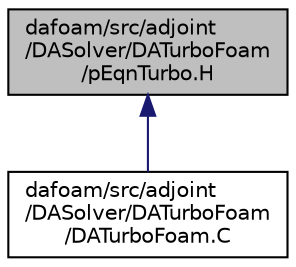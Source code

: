 digraph "dafoam/src/adjoint/DASolver/DATurboFoam/pEqnTurbo.H"
{
  bgcolor="transparent";
  edge [fontname="Helvetica",fontsize="10",labelfontname="Helvetica",labelfontsize="10"];
  node [fontname="Helvetica",fontsize="10",shape=record];
  Node2 [label="dafoam/src/adjoint\l/DASolver/DATurboFoam\l/pEqnTurbo.H",height=0.2,width=0.4,color="black", fillcolor="grey75", style="filled", fontcolor="black"];
  Node2 -> Node3 [dir="back",color="midnightblue",fontsize="10",style="solid",fontname="Helvetica"];
  Node3 [label="dafoam/src/adjoint\l/DASolver/DATurboFoam\l/DATurboFoam.C",height=0.2,width=0.4,color="black",URL="$DATurboFoam_8C.html"];
}

